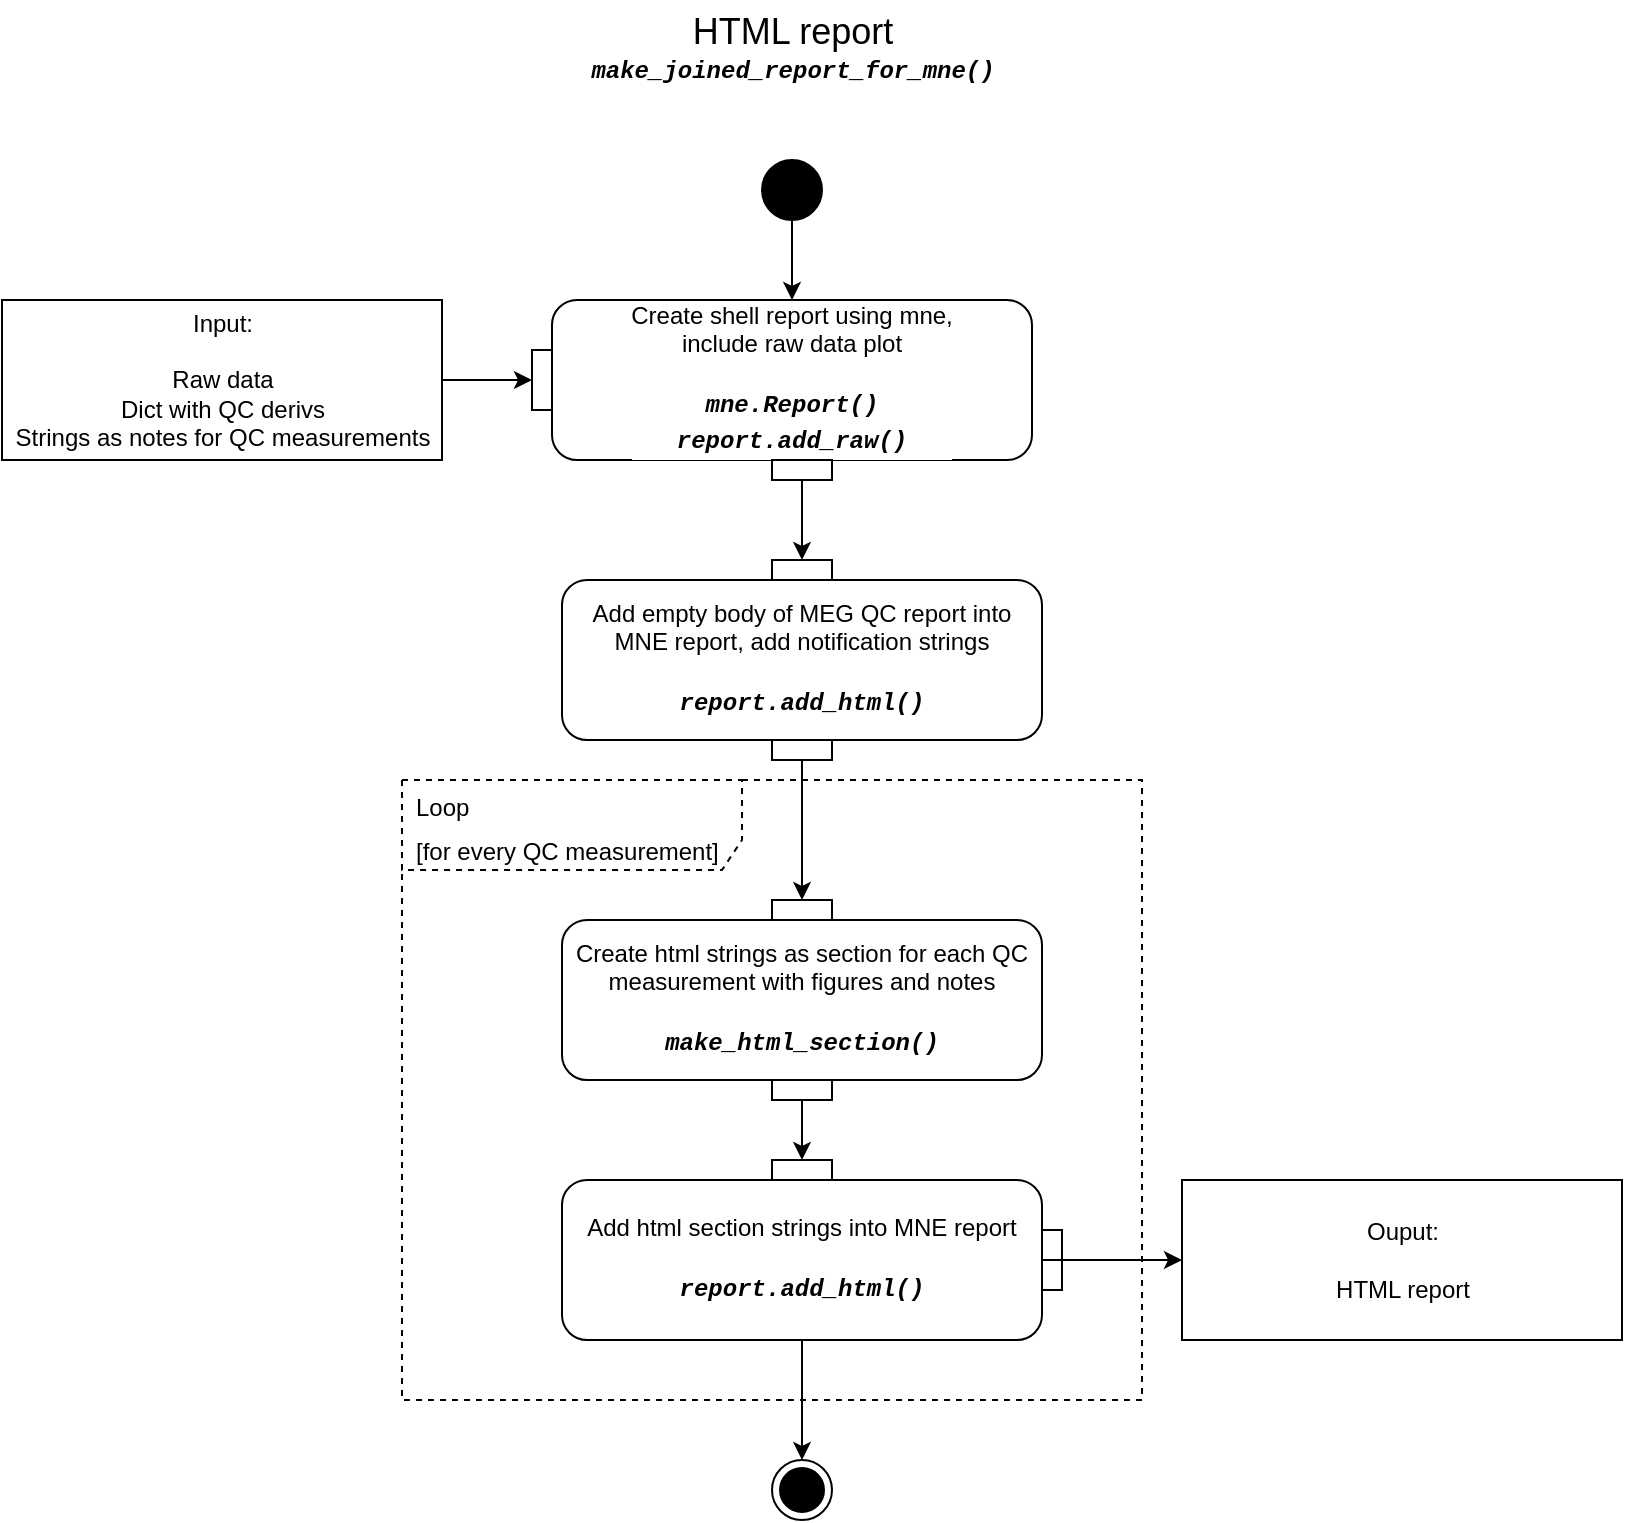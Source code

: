 <mxfile version="20.8.16" type="device"><diagram name="Page-1" id="lmK9xl6nnelpAUo2GgPa"><mxGraphModel dx="954" dy="674" grid="1" gridSize="10" guides="1" tooltips="1" connect="1" arrows="1" fold="1" page="1" pageScale="1" pageWidth="850" pageHeight="1100" math="0" shadow="0"><root><mxCell id="0"/><mxCell id="1" parent="0"/><mxCell id="bD66hT9DBF5Ns9ag_0Qz-1" value="HTML report&lt;br&gt;&lt;div style=&quot;background-color: rgb(255, 255, 255); font-family: Menlo, Monaco, &amp;quot;Courier New&amp;quot;, monospace; font-size: 12px; line-height: 18px;&quot;&gt;&lt;b&gt;&lt;i&gt;make_joined_report_for_mne()&lt;/i&gt;&lt;/b&gt;&lt;/div&gt;" style="text;html=1;align=center;verticalAlign=middle;resizable=0;points=[];autosize=1;strokeColor=none;fillColor=none;fontSize=18;" parent="1" vertex="1"><mxGeometry x="320" y="40" width="230" height="50" as="geometry"/></mxCell><mxCell id="bD66hT9DBF5Ns9ag_0Qz-12" value="" style="edgeStyle=orthogonalEdgeStyle;rounded=0;orthogonalLoop=1;jettySize=auto;html=1;fontSize=18;fontColor=#000000;" parent="1" source="bD66hT9DBF5Ns9ag_0Qz-3" target="bD66hT9DBF5Ns9ag_0Qz-8" edge="1"><mxGeometry relative="1" as="geometry"/></mxCell><mxCell id="bD66hT9DBF5Ns9ag_0Qz-3" value="Input:&lt;br&gt;&lt;br&gt;Raw data&lt;br&gt;Dict with QC derivs&lt;br&gt;Strings as notes for QC measurements" style="html=1;" parent="1" vertex="1"><mxGeometry x="40" y="190" width="220" height="80" as="geometry"/></mxCell><mxCell id="bD66hT9DBF5Ns9ag_0Qz-11" value="" style="edgeStyle=orthogonalEdgeStyle;rounded=0;orthogonalLoop=1;jettySize=auto;html=1;fontSize=18;fontColor=#000000;" parent="1" source="bD66hT9DBF5Ns9ag_0Qz-4" target="bD66hT9DBF5Ns9ag_0Qz-6" edge="1"><mxGeometry relative="1" as="geometry"/></mxCell><mxCell id="bD66hT9DBF5Ns9ag_0Qz-4" value="" style="ellipse;fillColor=strokeColor;fontSize=18;" parent="1" vertex="1"><mxGeometry x="420" y="120" width="30" height="30" as="geometry"/></mxCell><mxCell id="bD66hT9DBF5Ns9ag_0Qz-5" value="" style="group;fontSize=18;flipH=1;" parent="1" vertex="1" connectable="0"><mxGeometry x="305" y="190" width="250" height="90" as="geometry"/></mxCell><mxCell id="bD66hT9DBF5Ns9ag_0Qz-6" value="Create shell report using mne, &lt;br&gt;include raw data plot&lt;br&gt;&lt;br&gt;&lt;div style=&quot;background-color: rgb(255, 255, 255); font-family: Menlo, Monaco, &amp;quot;Courier New&amp;quot;, monospace; line-height: 18px;&quot;&gt;&lt;i&gt;&lt;b&gt;mne.Report()&lt;/b&gt;&lt;/i&gt;&lt;/div&gt;&lt;div style=&quot;background-color: rgb(255, 255, 255); font-family: Menlo, Monaco, &amp;quot;Courier New&amp;quot;, monospace; line-height: 18px;&quot;&gt;&lt;div style=&quot;line-height: 18px;&quot;&gt;&lt;b&gt;&lt;i&gt;report.add_raw()&lt;/i&gt;&lt;/b&gt;&lt;/div&gt;&lt;/div&gt;" style="html=1;align=center;verticalAlign=middle;rounded=1;absoluteArcSize=1;arcSize=25;dashed=0;fontFamily=Helvetica;fontSize=12;whiteSpace=wrap;container=0;noLabel=0;imageAlign=center;" parent="bD66hT9DBF5Ns9ag_0Qz-5" vertex="1"><mxGeometry x="10" width="240" height="80" as="geometry"/></mxCell><mxCell id="bD66hT9DBF5Ns9ag_0Qz-7" value="pinOut 2" style="fontStyle=0;labelPosition=center;verticalLabelPosition=bottom;align=center;verticalAlign=top;spacingLeft=2;fontFamily=Helvetica;fontSize=12;resizable=0;container=0;noLabel=1;" parent="bD66hT9DBF5Ns9ag_0Qz-5" vertex="1"><mxGeometry x="120" y="80" width="30" height="10" as="geometry"/></mxCell><mxCell id="bD66hT9DBF5Ns9ag_0Qz-8" value="pinOut 1" style="fontStyle=0;labelPosition=right;verticalLabelPosition=middle;align=left;verticalAlign=middle;spacingLeft=2;fontFamily=Helvetica;fontSize=12;resizable=0;container=0;noLabel=1;" parent="bD66hT9DBF5Ns9ag_0Qz-5" vertex="1"><mxGeometry y="25" width="10" height="30" as="geometry"/></mxCell><mxCell id="bD66hT9DBF5Ns9ag_0Qz-13" value="" style="group;fontSize=18;fontColor=#000000;" parent="1" vertex="1" connectable="0"><mxGeometry x="320" y="320" width="240" height="100" as="geometry"/></mxCell><mxCell id="bD66hT9DBF5Ns9ag_0Qz-14" value="Add empty body of MEG QC report into MNE report, add notification strings&lt;br&gt;&lt;br&gt;&lt;div style=&quot;background-color: rgb(255, 255, 255); font-family: Menlo, Monaco, &amp;quot;Courier New&amp;quot;, monospace; line-height: 18px;&quot;&gt;&lt;i&gt;&lt;b&gt;report.add_html()&lt;/b&gt;&lt;/i&gt;&lt;/div&gt;" style="html=1;align=center;verticalAlign=middle;rounded=1;absoluteArcSize=1;arcSize=25;dashed=0;fontFamily=Helvetica;fontSize=12;whiteSpace=wrap;container=0;noLabel=0;imageAlign=center;fontColor=#000000;" parent="bD66hT9DBF5Ns9ag_0Qz-13" vertex="1"><mxGeometry y="10" width="240" height="80" as="geometry"/></mxCell><mxCell id="bD66hT9DBF5Ns9ag_0Qz-15" value="pinOut 2" style="fontStyle=0;labelPosition=center;verticalLabelPosition=bottom;align=center;verticalAlign=top;spacingLeft=2;fontFamily=Helvetica;fontSize=12;resizable=0;container=0;noLabel=1;fontColor=#000000;" parent="bD66hT9DBF5Ns9ag_0Qz-13" vertex="1"><mxGeometry x="105" y="90" width="30" height="10" as="geometry"/></mxCell><mxCell id="bD66hT9DBF5Ns9ag_0Qz-16" value="pinIn 1" style="fontStyle=0;labelPosition=center;verticalLabelPosition=top;align=center;verticalAlign=bottom;spacingLeft=2;fontFamily=Helvetica;fontSize=12;resizable=0;container=0;noLabel=1;fontColor=#000000;" parent="bD66hT9DBF5Ns9ag_0Qz-13" vertex="1"><mxGeometry x="105" width="30" height="10" as="geometry"/></mxCell><mxCell id="bD66hT9DBF5Ns9ag_0Qz-17" value="" style="edgeStyle=orthogonalEdgeStyle;rounded=0;orthogonalLoop=1;jettySize=auto;html=1;fontSize=18;fontColor=#000000;" parent="1" source="bD66hT9DBF5Ns9ag_0Qz-7" target="bD66hT9DBF5Ns9ag_0Qz-16" edge="1"><mxGeometry relative="1" as="geometry"/></mxCell><mxCell id="bD66hT9DBF5Ns9ag_0Qz-26" value="" style="edgeStyle=orthogonalEdgeStyle;rounded=0;orthogonalLoop=1;jettySize=auto;html=1;fontSize=18;fontColor=#000000;" parent="1" source="bD66hT9DBF5Ns9ag_0Qz-15" target="bD66hT9DBF5Ns9ag_0Qz-21" edge="1"><mxGeometry relative="1" as="geometry"/></mxCell><mxCell id="bD66hT9DBF5Ns9ag_0Qz-30" value="" style="group" parent="1" vertex="1" connectable="0"><mxGeometry x="320" y="490" width="290" height="270" as="geometry"/></mxCell><mxCell id="bD66hT9DBF5Ns9ag_0Qz-19" value="Create html strings as section for each QC measurement with figures and notes&lt;br&gt;&lt;br&gt;&lt;div style=&quot;background-color: rgb(255, 255, 255); font-family: Menlo, Monaco, &amp;quot;Courier New&amp;quot;, monospace; line-height: 18px;&quot;&gt;&lt;div style=&quot;line-height: 18px;&quot;&gt;&lt;b&gt;&lt;i&gt;make_html_section()&lt;/i&gt;&lt;/b&gt;&lt;/div&gt;&lt;/div&gt;" style="html=1;align=center;verticalAlign=middle;rounded=1;absoluteArcSize=1;arcSize=25;dashed=0;fontFamily=Helvetica;fontSize=12;whiteSpace=wrap;container=0;noLabel=0;imageAlign=center;fontColor=#000000;" parent="bD66hT9DBF5Ns9ag_0Qz-30" vertex="1"><mxGeometry y="10" width="240" height="80" as="geometry"/></mxCell><mxCell id="bD66hT9DBF5Ns9ag_0Qz-20" value="pinOut 2" style="fontStyle=0;labelPosition=center;verticalLabelPosition=bottom;align=center;verticalAlign=top;spacingLeft=2;fontFamily=Helvetica;fontSize=12;resizable=0;container=0;noLabel=1;fontColor=#000000;" parent="bD66hT9DBF5Ns9ag_0Qz-30" vertex="1"><mxGeometry x="105" y="90" width="30" height="10" as="geometry"/></mxCell><mxCell id="bD66hT9DBF5Ns9ag_0Qz-21" value="pinIn 1" style="fontStyle=0;labelPosition=center;verticalLabelPosition=top;align=center;verticalAlign=bottom;spacingLeft=2;fontFamily=Helvetica;fontSize=12;resizable=0;container=0;noLabel=1;fontColor=#000000;" parent="bD66hT9DBF5Ns9ag_0Qz-30" vertex="1"><mxGeometry x="105" width="30" height="10" as="geometry"/></mxCell><mxCell id="bD66hT9DBF5Ns9ag_0Qz-29" value="&lt;font style=&quot;font-size: 12px;&quot;&gt;Loop&lt;br&gt;[for every QC measurement]&lt;/font&gt;" style="shape=umlFrame;whiteSpace=wrap;html=1;width=170;height=45;boundedLbl=1;verticalAlign=middle;align=left;spacingLeft=5;fontSize=18;fontColor=#000000;dashed=1;" parent="bD66hT9DBF5Ns9ag_0Qz-30" vertex="1"><mxGeometry x="-80" y="-60" width="370" height="310" as="geometry"/></mxCell><mxCell id="bD66hT9DBF5Ns9ag_0Qz-31" value="" style="group;fontSize=12;fontColor=#000000;flipH=1;" parent="1" vertex="1" connectable="0"><mxGeometry x="320" y="620" width="250" height="90" as="geometry"/></mxCell><mxCell id="bD66hT9DBF5Ns9ag_0Qz-32" value="Add html section strings into MNE report&lt;br style=&quot;border-color: var(--border-color);&quot;&gt;&lt;br style=&quot;border-color: var(--border-color);&quot;&gt;&lt;div style=&quot;border-color: var(--border-color); background-color: rgb(255, 255, 255); font-family: Menlo, Monaco, &amp;quot;Courier New&amp;quot;, monospace; line-height: 18px;&quot;&gt;&lt;i style=&quot;border-color: var(--border-color);&quot;&gt;&lt;b style=&quot;border-color: var(--border-color);&quot;&gt;report.add_html()&lt;/b&gt;&lt;/i&gt;&lt;/div&gt;" style="html=1;align=center;verticalAlign=middle;rounded=1;absoluteArcSize=1;arcSize=25;dashed=0;fontFamily=Helvetica;fontSize=12;whiteSpace=wrap;container=0;noLabel=0;imageAlign=center;fontColor=#000000;" parent="bD66hT9DBF5Ns9ag_0Qz-31" vertex="1"><mxGeometry y="10" width="240" height="80" as="geometry"/></mxCell><mxCell id="bD66hT9DBF5Ns9ag_0Qz-33" value="pinIn 2" style="fontStyle=0;labelPosition=left;verticalLabelPosition=middle;align=right;verticalAlign=middle;spacingLeft=2;fontFamily=Helvetica;fontSize=12;flipH=0;resizable=0;container=0;noLabel=1;fontColor=#000000;" parent="bD66hT9DBF5Ns9ag_0Qz-31" vertex="1"><mxGeometry x="240" y="35" width="10" height="30" as="geometry"/></mxCell><mxCell id="bD66hT9DBF5Ns9ag_0Qz-34" value="pinIn 1" style="fontStyle=0;labelPosition=center;verticalLabelPosition=top;align=center;verticalAlign=bottom;spacingLeft=2;fontFamily=Helvetica;fontSize=12;resizable=0;container=0;noLabel=1;fontColor=#000000;" parent="bD66hT9DBF5Ns9ag_0Qz-31" vertex="1"><mxGeometry x="105" width="30" height="10" as="geometry"/></mxCell><mxCell id="bD66hT9DBF5Ns9ag_0Qz-35" value="" style="edgeStyle=orthogonalEdgeStyle;rounded=0;orthogonalLoop=1;jettySize=auto;html=1;fontSize=12;fontColor=#000000;" parent="1" source="bD66hT9DBF5Ns9ag_0Qz-20" target="bD66hT9DBF5Ns9ag_0Qz-34" edge="1"><mxGeometry relative="1" as="geometry"/></mxCell><mxCell id="bD66hT9DBF5Ns9ag_0Qz-37" value="Ouput:&lt;br&gt;&lt;br&gt;HTML report" style="html=1;" parent="1" vertex="1"><mxGeometry x="630" y="630" width="220" height="80" as="geometry"/></mxCell><mxCell id="bD66hT9DBF5Ns9ag_0Qz-38" value="" style="edgeStyle=orthogonalEdgeStyle;rounded=0;orthogonalLoop=1;jettySize=auto;html=1;fontSize=12;fontColor=#000000;" parent="1" source="bD66hT9DBF5Ns9ag_0Qz-32" target="bD66hT9DBF5Ns9ag_0Qz-37" edge="1"><mxGeometry relative="1" as="geometry"/></mxCell><mxCell id="bD66hT9DBF5Ns9ag_0Qz-39" value="" style="ellipse;html=1;shape=endState;fillColor=strokeColor;fontSize=12;fontColor=#000000;" parent="1" vertex="1"><mxGeometry x="425" y="770" width="30" height="30" as="geometry"/></mxCell><mxCell id="bD66hT9DBF5Ns9ag_0Qz-40" value="" style="edgeStyle=orthogonalEdgeStyle;rounded=0;orthogonalLoop=1;jettySize=auto;html=1;fontSize=12;fontColor=#000000;" parent="1" source="bD66hT9DBF5Ns9ag_0Qz-32" target="bD66hT9DBF5Ns9ag_0Qz-39" edge="1"><mxGeometry relative="1" as="geometry"/></mxCell></root></mxGraphModel></diagram></mxfile>